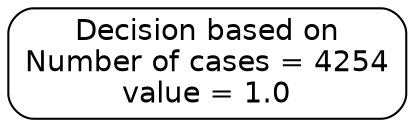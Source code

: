 digraph Tree {
bgcolor="transparent";
node [shape=box, style="filled, rounded", color="black", fontname="helvetica"] ;
edge [fontname="helvetica"] ;
0 [label=<Decision based on<br/>Number of cases = 4254<br/>value = 1.0>, fillcolor="#ffffff"] ;
}